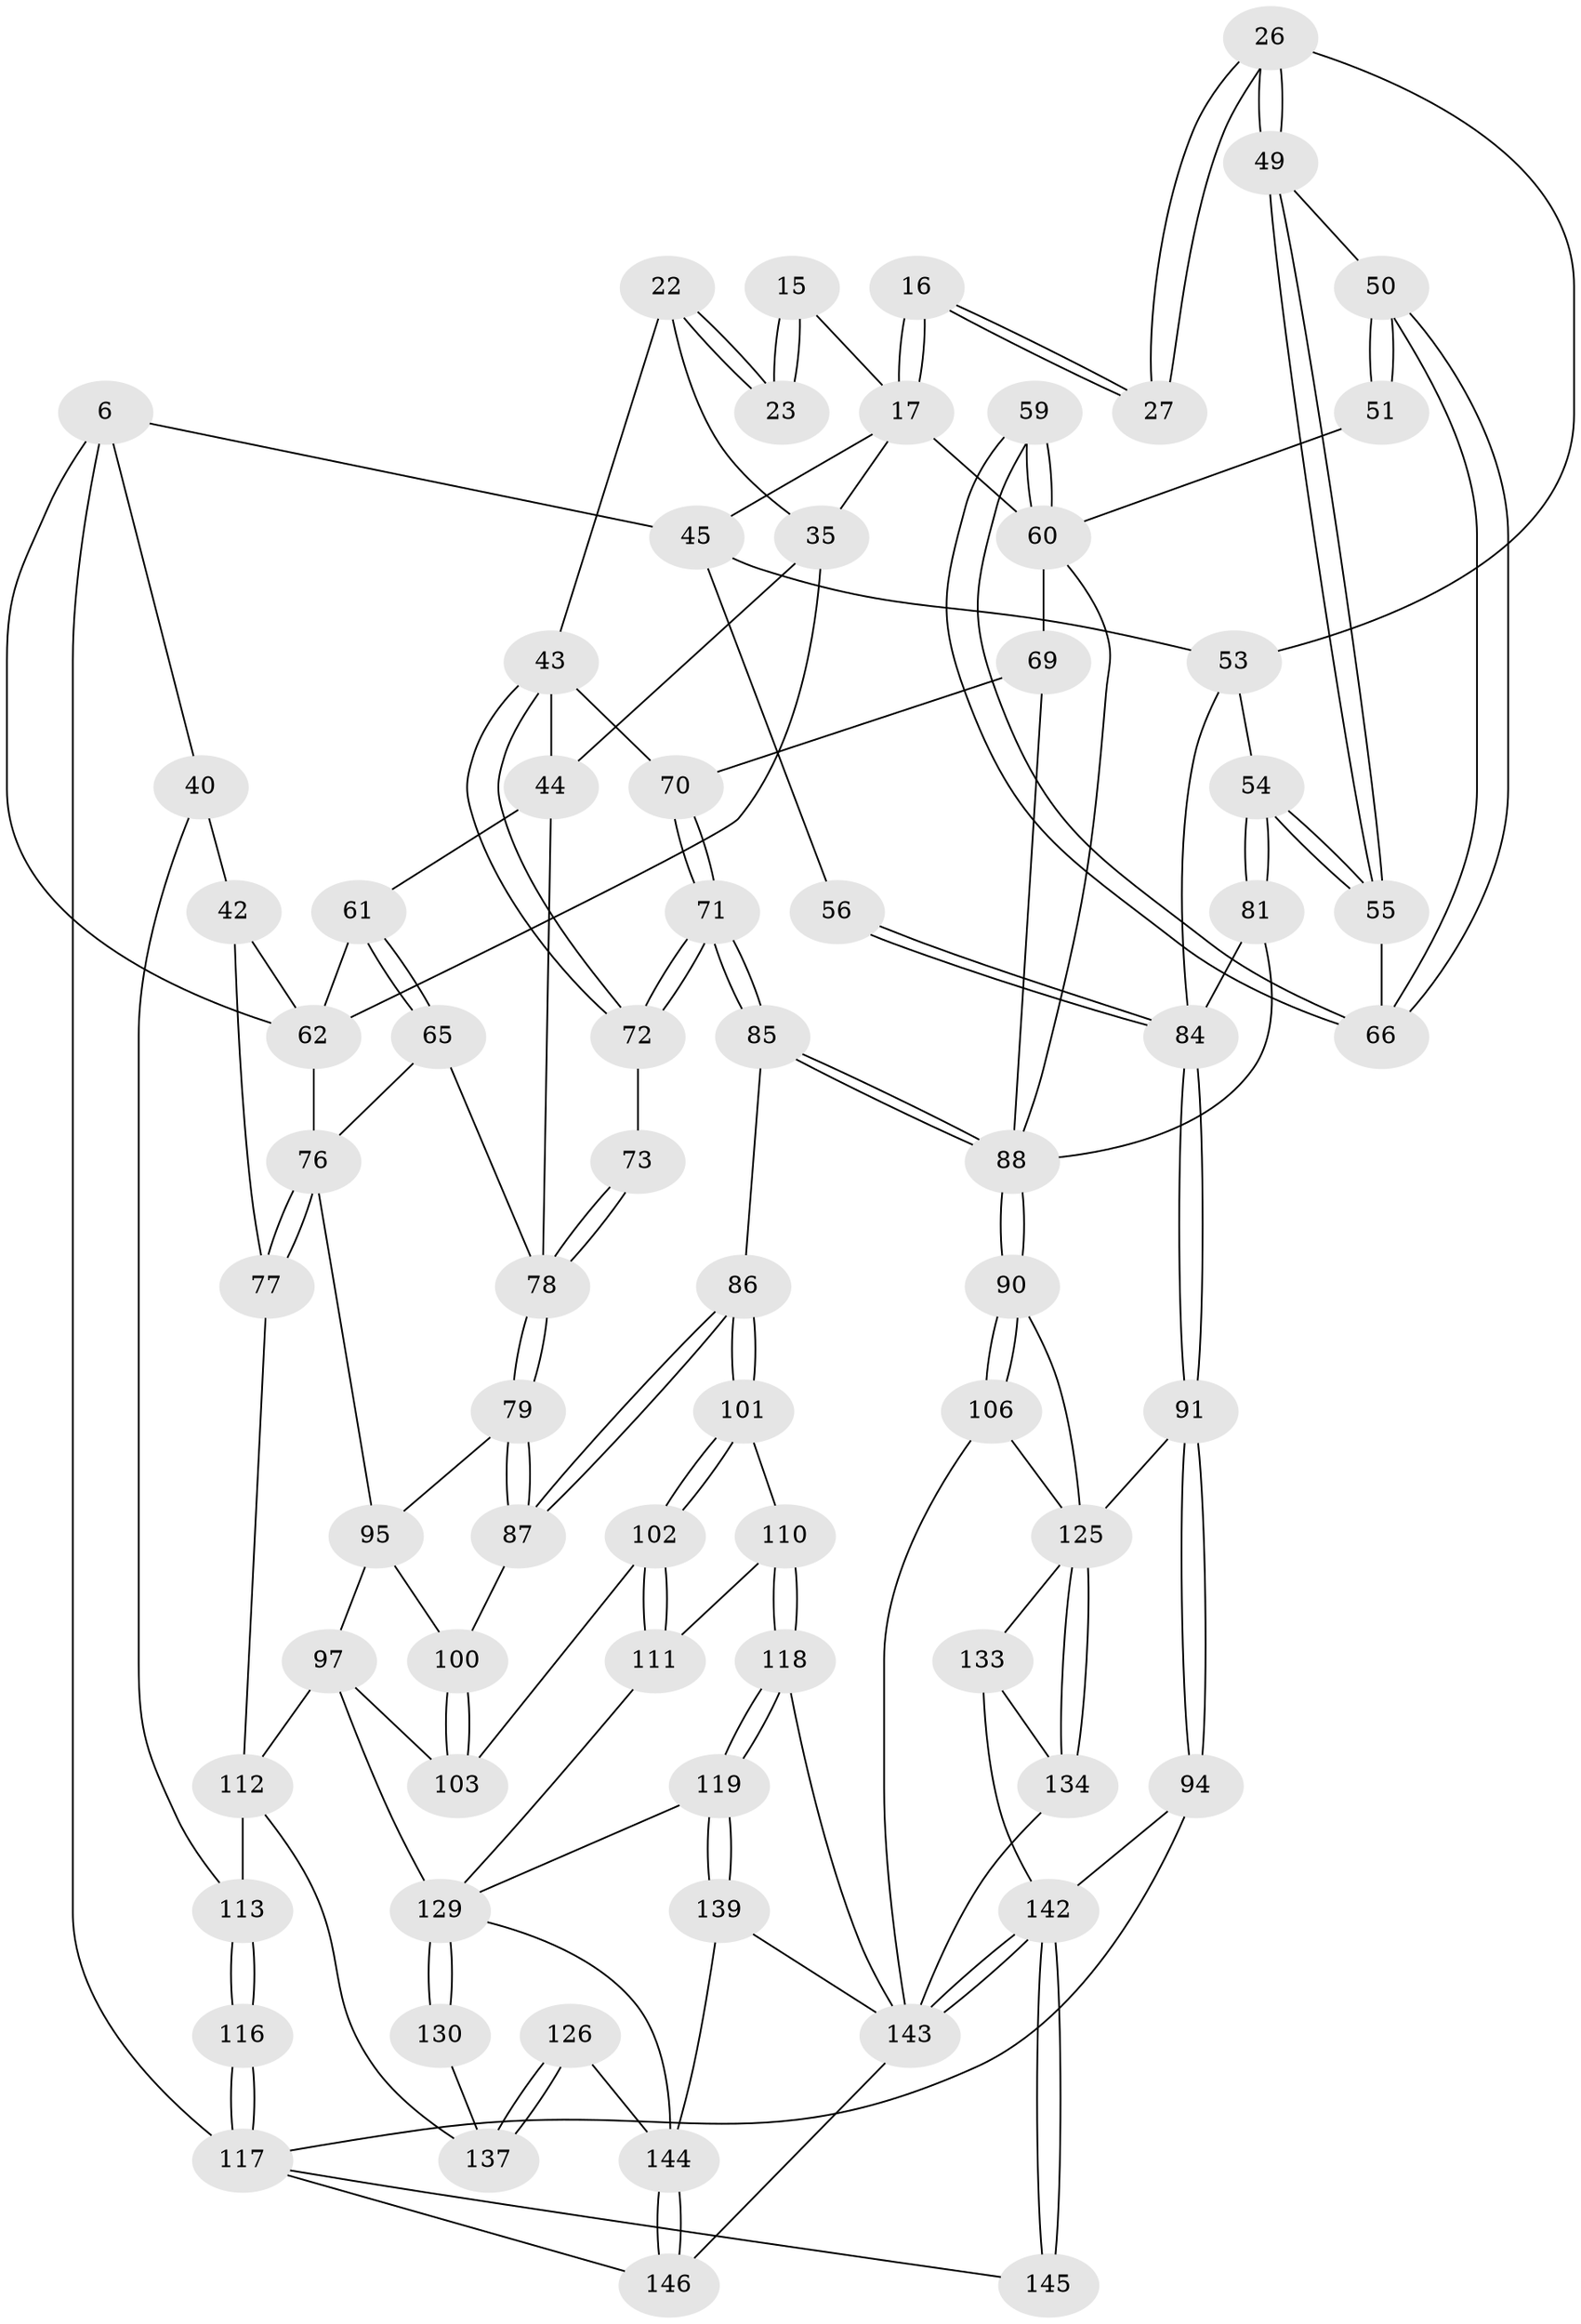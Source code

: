 // original degree distribution, {3: 0.02054794520547945, 4: 0.2191780821917808, 5: 0.541095890410959, 6: 0.2191780821917808}
// Generated by graph-tools (version 1.1) at 2025/01/03/09/25 05:01:35]
// undirected, 73 vertices, 163 edges
graph export_dot {
graph [start="1"]
  node [color=gray90,style=filled];
  6 [pos="+0+0",super="+5"];
  15 [pos="+0.4420225485770895+0.06968705531037521",super="+14"];
  16 [pos="+0.8076379581861851+0.050772380241025344"];
  17 [pos="+0.6492270843180694+0.19145050026334773",super="+13+2+3+9"];
  22 [pos="+0.5237996091050622+0.21010986842385965"];
  23 [pos="+0.5190036901984681+0.181436007436626"];
  26 [pos="+0.8954316960597236+0.19613832760208758"];
  27 [pos="+0.8856861532820911+0.19187300938175159"];
  35 [pos="+0.37158683864762626+0.20184390082564993",super="+30+33"];
  40 [pos="+0+0.37147283195062303",super="+28"];
  42 [pos="+0+0.38246050026854206",super="+39+29"];
  43 [pos="+0.4901561252442331+0.2627666006171351",super="+21"];
  44 [pos="+0.36929917342454527+0.29783926223260443",super="+36"];
  45 [pos="+1+0.11699345776311551",super="+24"];
  49 [pos="+0.8527215302458281+0.3070936178166482"];
  50 [pos="+0.7958359882454796+0.31510452626414864"];
  51 [pos="+0.7969183914991558+0.2849658513192619",super="+48"];
  53 [pos="+0.8968179337056156+0.3413112172957233",super="+52"];
  54 [pos="+0.8682598200744621+0.35700235601695884"];
  55 [pos="+0.8663781705697514+0.35468453870316025"];
  56 [pos="+1+0.25139989370082144"];
  59 [pos="+0.7631341717250474+0.3527558064291184"];
  60 [pos="+0.7434757760139068+0.38115375476335633",super="+46+58"];
  61 [pos="+0.27437983413045075+0.2941456584195198",super="+37"];
  62 [pos="+0.23158308694346458+0.33153531868873287",super="+41+38"];
  65 [pos="+0.30871490653330647+0.34084604835766263"];
  66 [pos="+0.7913200080522432+0.325543296601339"];
  69 [pos="+0.6715405469010123+0.4024715353050576",super="+19"];
  70 [pos="+0.5845221711216824+0.4089145621953889",super="+20"];
  71 [pos="+0.5234222620294967+0.4594609360455727"];
  72 [pos="+0.4544413464674053+0.37296371352545094"];
  73 [pos="+0.4227373157872442+0.3742864947141098"];
  76 [pos="+0.2615709740229173+0.45390035055181477",super="+75"];
  77 [pos="+0.18454974354945353+0.4623487995810294"];
  78 [pos="+0.3759257217666186+0.4082861691175541",super="+64+63"];
  79 [pos="+0.36902262112382733+0.4185763765860046"];
  81 [pos="+0.8499820198500307+0.4471492224682851"];
  84 [pos="+1+0.5614865820697513",super="+83+74+57"];
  85 [pos="+0.5123800469934671+0.5117755380439282"];
  86 [pos="+0.5098859284894028+0.5139495392854667"];
  87 [pos="+0.43417441472158835+0.5008594725203194"];
  88 [pos="+0.6883764300246388+0.5828790346592954",super="+68+67+82"];
  90 [pos="+0.7252992258614006+0.6387997502079593",super="+89"];
  91 [pos="+1+0.604291902864415"];
  94 [pos="+1+0.9154541027555599"];
  95 [pos="+0.29474740626575574+0.4939941833758748",super="+80"];
  97 [pos="+0.2650538862430147+0.6611519287023813",super="+96"];
  100 [pos="+0.3807214259925435+0.5141680573179751"];
  101 [pos="+0.4840769545647678+0.5917256447209707"];
  102 [pos="+0.39559513878445307+0.6244608459636889"];
  103 [pos="+0.3665814253496438+0.6187500183084235"];
  106 [pos="+0.731834691874684+0.6856676892093497"];
  110 [pos="+0.43168580220870245+0.7006762777054306",super="+109"];
  111 [pos="+0.40691522376422906+0.6924735036231257"];
  112 [pos="+0.15739084892737648+0.7105909861671722",super="+98+99"];
  113 [pos="+0.1060592234063964+0.7099437867670813",super="+105"];
  116 [pos="+0+1"];
  117 [pos="+0+1",super="+93"];
  118 [pos="+0.5623305399578564+0.7738564226255281",super="+108"];
  119 [pos="+0.5033700423664366+0.8477630806251213"];
  125 [pos="+0.7499057563066123+0.6950109091978395",super="+124"];
  126 [pos="+0.001676206108994025+1"];
  129 [pos="+0.3827394779785865+0.8640254209117191",super="+120+114+115"];
  130 [pos="+0.3613287585021929+0.8486173819370805",super="+121"];
  133 [pos="+0.9143992213548826+0.8553477859760049"];
  134 [pos="+0.7990831255541901+0.8102777886209642"];
  137 [pos="+0.216946332984035+0.8799029878775366",super="+123"];
  139 [pos="+0.5108098345224793+0.8728276904063225"];
  142 [pos="+0.7920254460541739+1",super="+140+132+131"];
  143 [pos="+0.6057844616605476+1",super="+138"];
  144 [pos="+0.3889457380171291+1",super="+141"];
  145 [pos="+0.8468690690045801+1"];
  146 [pos="+0.37840552805178634+1",super="+128"];
  6 -- 117 [weight=2];
  6 -- 45 [weight=2];
  6 -- 40;
  6 -- 62;
  15 -- 23 [weight=2];
  15 -- 23;
  15 -- 17 [weight=2];
  16 -- 17 [weight=2];
  16 -- 17;
  16 -- 27;
  16 -- 27;
  17 -- 45;
  17 -- 60;
  17 -- 35 [weight=2];
  22 -- 23;
  22 -- 23;
  22 -- 35;
  22 -- 43;
  26 -- 27;
  26 -- 27;
  26 -- 49;
  26 -- 49;
  26 -- 53;
  35 -- 44;
  35 -- 62 [weight=2];
  40 -- 42 [weight=2];
  40 -- 113;
  42 -- 77;
  42 -- 62 [weight=3];
  43 -- 44;
  43 -- 72;
  43 -- 72;
  43 -- 70;
  44 -- 78;
  44 -- 61;
  45 -- 56;
  45 -- 53;
  49 -- 50;
  49 -- 55;
  49 -- 55;
  50 -- 51;
  50 -- 51;
  50 -- 66;
  50 -- 66;
  51 -- 60 [weight=2];
  53 -- 54;
  53 -- 84 [weight=2];
  54 -- 55;
  54 -- 55;
  54 -- 81;
  54 -- 81;
  55 -- 66;
  56 -- 84 [weight=2];
  56 -- 84;
  59 -- 60 [weight=2];
  59 -- 60;
  59 -- 66;
  59 -- 66;
  60 -- 69;
  60 -- 88;
  61 -- 62 [weight=2];
  61 -- 65;
  61 -- 65;
  62 -- 76;
  65 -- 78;
  65 -- 76;
  69 -- 70 [weight=2];
  69 -- 88;
  70 -- 71;
  70 -- 71;
  71 -- 72;
  71 -- 72;
  71 -- 85;
  71 -- 85;
  72 -- 73;
  73 -- 78 [weight=2];
  73 -- 78;
  76 -- 77;
  76 -- 77;
  76 -- 95;
  77 -- 112;
  78 -- 79;
  78 -- 79;
  79 -- 87;
  79 -- 87;
  79 -- 95;
  81 -- 84;
  81 -- 88;
  84 -- 91;
  84 -- 91;
  85 -- 86;
  85 -- 88;
  85 -- 88;
  86 -- 87;
  86 -- 87;
  86 -- 101;
  86 -- 101;
  87 -- 100;
  88 -- 90 [weight=2];
  88 -- 90;
  90 -- 106;
  90 -- 106;
  90 -- 125;
  91 -- 94;
  91 -- 94;
  91 -- 125;
  94 -- 117;
  94 -- 142;
  95 -- 100;
  95 -- 97;
  97 -- 112;
  97 -- 129;
  97 -- 103;
  100 -- 103;
  100 -- 103;
  101 -- 102;
  101 -- 102;
  101 -- 110;
  102 -- 103;
  102 -- 111;
  102 -- 111;
  106 -- 125;
  106 -- 143;
  110 -- 111;
  110 -- 118 [weight=2];
  110 -- 118;
  111 -- 129;
  112 -- 113 [weight=2];
  112 -- 137;
  113 -- 116 [weight=2];
  113 -- 116;
  116 -- 117;
  116 -- 117;
  117 -- 145;
  117 -- 146;
  118 -- 119;
  118 -- 119;
  118 -- 143;
  119 -- 139;
  119 -- 139;
  119 -- 129;
  125 -- 134;
  125 -- 134;
  125 -- 133;
  126 -- 137 [weight=2];
  126 -- 137;
  126 -- 144;
  129 -- 130 [weight=2];
  129 -- 130;
  129 -- 144;
  130 -- 137 [weight=2];
  133 -- 134;
  133 -- 142;
  134 -- 143;
  139 -- 144;
  139 -- 143;
  142 -- 143 [weight=2];
  142 -- 143;
  142 -- 145 [weight=2];
  142 -- 145;
  143 -- 146;
  144 -- 146 [weight=2];
  144 -- 146;
}

